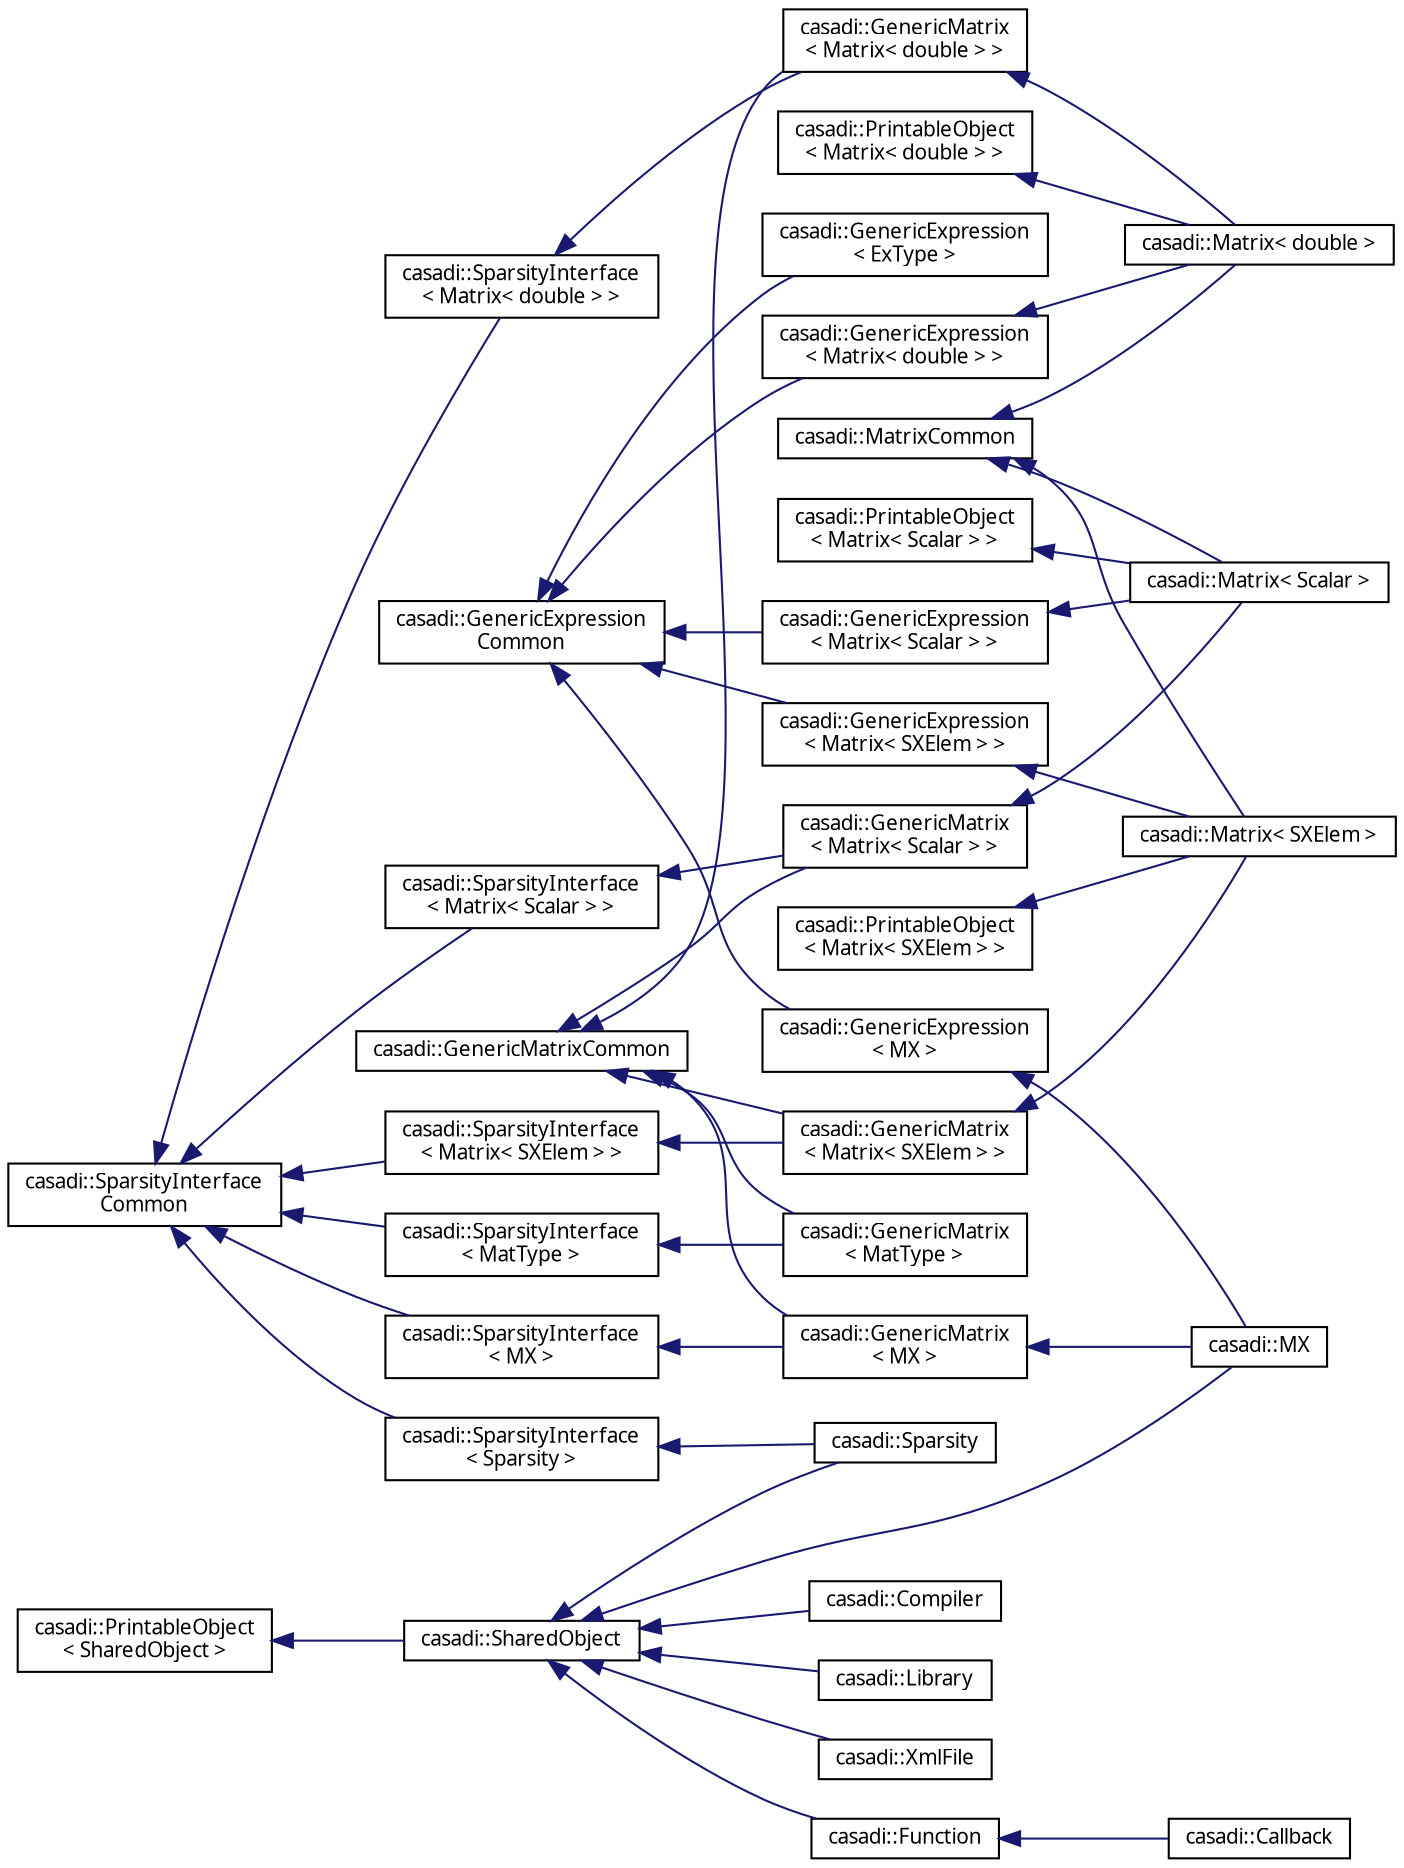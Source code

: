 digraph "Graphical Class Hierarchy"
{
  edge [fontname="FreeSans.ttf",fontsize="10",labelfontname="FreeSans.ttf",labelfontsize="10"];
  node [fontname="FreeSans.ttf",fontsize="10",shape=record];
  rankdir="LR";
  Node1 [label="casadi::GenericExpression\lCommon",height=0.2,width=0.4,color="black", fillcolor="white", style="filled",URL="$d7/dee/structcasadi_1_1GenericExpressionCommon.html",tooltip="Empty Base This class is extended in SWIG. "];
  Node1 -> Node2 [dir="back",color="midnightblue",fontsize="10",style="solid",fontname="FreeSans.ttf"];
  Node2 [label="casadi::GenericExpression\l\< ExType \>",height=0.2,width=0.4,color="black", fillcolor="white", style="filled",URL="$d1/d5c/classcasadi_1_1GenericExpression.html",tooltip="Expression interface. "];
  Node1 -> Node3 [dir="back",color="midnightblue",fontsize="10",style="solid",fontname="FreeSans.ttf"];
  Node3 [label="casadi::GenericExpression\l\< Matrix\< double \> \>",height=0.2,width=0.4,color="black", fillcolor="white", style="filled",URL="$d1/d5c/classcasadi_1_1GenericExpression.html"];
  Node3 -> Node4 [dir="back",color="midnightblue",fontsize="10",style="solid",fontname="FreeSans.ttf"];
  Node4 [label="casadi::Matrix\< double \>",height=0.2,width=0.4,color="black", fillcolor="white", style="filled",URL="$dd/df2/singletoncasadi_1_1Matrix.html"];
  Node1 -> Node5 [dir="back",color="midnightblue",fontsize="10",style="solid",fontname="FreeSans.ttf"];
  Node5 [label="casadi::GenericExpression\l\< Matrix\< Scalar \> \>",height=0.2,width=0.4,color="black", fillcolor="white", style="filled",URL="$d1/d5c/classcasadi_1_1GenericExpression.html"];
  Node5 -> Node6 [dir="back",color="midnightblue",fontsize="10",style="solid",fontname="FreeSans.ttf"];
  Node6 [label="casadi::Matrix\< Scalar \>",height=0.2,width=0.4,color="black", fillcolor="white", style="filled",URL="$dd/df2/singletoncasadi_1_1Matrix.html",tooltip="Sparse matrix class. SX and DM are specializations. "];
  Node1 -> Node7 [dir="back",color="midnightblue",fontsize="10",style="solid",fontname="FreeSans.ttf"];
  Node7 [label="casadi::GenericExpression\l\< Matrix\< SXElem \> \>",height=0.2,width=0.4,color="black", fillcolor="white", style="filled",URL="$d1/d5c/classcasadi_1_1GenericExpression.html"];
  Node7 -> Node8 [dir="back",color="midnightblue",fontsize="10",style="solid",fontname="FreeSans.ttf"];
  Node8 [label="casadi::Matrix\< SXElem \>",height=0.2,width=0.4,color="black", fillcolor="white", style="filled",URL="$dd/df2/singletoncasadi_1_1Matrix.html"];
  Node1 -> Node9 [dir="back",color="midnightblue",fontsize="10",style="solid",fontname="FreeSans.ttf"];
  Node9 [label="casadi::GenericExpression\l\< MX \>",height=0.2,width=0.4,color="black", fillcolor="white", style="filled",URL="$d1/d5c/classcasadi_1_1GenericExpression.html"];
  Node9 -> Node10 [dir="back",color="midnightblue",fontsize="10",style="solid",fontname="FreeSans.ttf"];
  Node10 [label="casadi::MX",height=0.2,width=0.4,color="black", fillcolor="white", style="filled",URL="$de/d57/classcasadi_1_1MX.html",tooltip="MX - Matrix expression. "];
  Node11 [label="casadi::GenericMatrixCommon",height=0.2,width=0.4,color="black", fillcolor="white", style="filled",URL="$dc/d32/structcasadi_1_1GenericMatrixCommon.html",tooltip="Empty Base This class is extended in SWIG. "];
  Node11 -> Node12 [dir="back",color="midnightblue",fontsize="10",style="solid",fontname="FreeSans.ttf"];
  Node12 [label="casadi::GenericMatrix\l\< MatType \>",height=0.2,width=0.4,color="black", fillcolor="white", style="filled",URL="$dc/df3/classcasadi_1_1GenericMatrix.html",tooltip="Matrix base class. "];
  Node11 -> Node13 [dir="back",color="midnightblue",fontsize="10",style="solid",fontname="FreeSans.ttf"];
  Node13 [label="casadi::GenericMatrix\l\< Matrix\< double \> \>",height=0.2,width=0.4,color="black", fillcolor="white", style="filled",URL="$dc/df3/classcasadi_1_1GenericMatrix.html"];
  Node13 -> Node4 [dir="back",color="midnightblue",fontsize="10",style="solid",fontname="FreeSans.ttf"];
  Node11 -> Node14 [dir="back",color="midnightblue",fontsize="10",style="solid",fontname="FreeSans.ttf"];
  Node14 [label="casadi::GenericMatrix\l\< Matrix\< Scalar \> \>",height=0.2,width=0.4,color="black", fillcolor="white", style="filled",URL="$dc/df3/classcasadi_1_1GenericMatrix.html"];
  Node14 -> Node6 [dir="back",color="midnightblue",fontsize="10",style="solid",fontname="FreeSans.ttf"];
  Node11 -> Node15 [dir="back",color="midnightblue",fontsize="10",style="solid",fontname="FreeSans.ttf"];
  Node15 [label="casadi::GenericMatrix\l\< Matrix\< SXElem \> \>",height=0.2,width=0.4,color="black", fillcolor="white", style="filled",URL="$dc/df3/classcasadi_1_1GenericMatrix.html"];
  Node15 -> Node8 [dir="back",color="midnightblue",fontsize="10",style="solid",fontname="FreeSans.ttf"];
  Node11 -> Node16 [dir="back",color="midnightblue",fontsize="10",style="solid",fontname="FreeSans.ttf"];
  Node16 [label="casadi::GenericMatrix\l\< MX \>",height=0.2,width=0.4,color="black", fillcolor="white", style="filled",URL="$dc/df3/classcasadi_1_1GenericMatrix.html"];
  Node16 -> Node10 [dir="back",color="midnightblue",fontsize="10",style="solid",fontname="FreeSans.ttf"];
  Node17 [label="casadi::MatrixCommon",height=0.2,width=0.4,color="black", fillcolor="white", style="filled",URL="$d3/df2/structcasadi_1_1MatrixCommon.html",tooltip="Empty Base This class is extended in SWIG. "];
  Node17 -> Node6 [dir="back",color="midnightblue",fontsize="10",style="solid",fontname="FreeSans.ttf"];
  Node17 -> Node4 [dir="back",color="midnightblue",fontsize="10",style="solid",fontname="FreeSans.ttf"];
  Node17 -> Node8 [dir="back",color="midnightblue",fontsize="10",style="solid",fontname="FreeSans.ttf"];
  Node18 [label="casadi::PrintableObject\l\< Matrix\< double \> \>",height=0.2,width=0.4,color="black", fillcolor="white", style="filled",URL="$d5/d18/classcasadi_1_1PrintableObject.html"];
  Node18 -> Node4 [dir="back",color="midnightblue",fontsize="10",style="solid",fontname="FreeSans.ttf"];
  Node19 [label="casadi::PrintableObject\l\< Matrix\< Scalar \> \>",height=0.2,width=0.4,color="black", fillcolor="white", style="filled",URL="$d5/d18/classcasadi_1_1PrintableObject.html"];
  Node19 -> Node6 [dir="back",color="midnightblue",fontsize="10",style="solid",fontname="FreeSans.ttf"];
  Node20 [label="casadi::PrintableObject\l\< Matrix\< SXElem \> \>",height=0.2,width=0.4,color="black", fillcolor="white", style="filled",URL="$d5/d18/classcasadi_1_1PrintableObject.html"];
  Node20 -> Node8 [dir="back",color="midnightblue",fontsize="10",style="solid",fontname="FreeSans.ttf"];
  Node21 [label="casadi::PrintableObject\l\< SharedObject \>",height=0.2,width=0.4,color="black", fillcolor="white", style="filled",URL="$d5/d18/classcasadi_1_1PrintableObject.html"];
  Node21 -> Node22 [dir="back",color="midnightblue",fontsize="10",style="solid",fontname="FreeSans.ttf"];
  Node22 [label="casadi::SharedObject",height=0.2,width=0.4,color="black", fillcolor="white", style="filled",URL="$d5/d4a/classcasadi_1_1SharedObject.html",tooltip="SharedObject implements a reference counting framework similar for efficient and easily-maintained me..."];
  Node22 -> Node23 [dir="back",color="midnightblue",fontsize="10",style="solid",fontname="FreeSans.ttf"];
  Node23 [label="casadi::Compiler",height=0.2,width=0.4,color="black", fillcolor="white", style="filled",URL="$d7/df2/classcasadi_1_1Compiler.html",tooltip="Compiler. "];
  Node22 -> Node24 [dir="back",color="midnightblue",fontsize="10",style="solid",fontname="FreeSans.ttf"];
  Node24 [label="casadi::Function",height=0.2,width=0.4,color="black", fillcolor="white", style="filled",URL="$da/da4/classcasadi_1_1Function.html",tooltip="General function. "];
  Node24 -> Node25 [dir="back",color="midnightblue",fontsize="10",style="solid",fontname="FreeSans.ttf"];
  Node25 [label="casadi::Callback",height=0.2,width=0.4,color="black", fillcolor="white", style="filled",URL="$d6/dac/classcasadi_1_1Callback.html",tooltip="Callback function functionality This class provides a public API to the FunctionInternal class that c..."];
  Node22 -> Node26 [dir="back",color="midnightblue",fontsize="10",style="solid",fontname="FreeSans.ttf"];
  Node26 [label="casadi::Library",height=0.2,width=0.4,color="black", fillcolor="white", style="filled",URL="$d4/df0/classcasadi_1_1Library.html",tooltip="Library, either just-in-time compiled or dynamically loaded. "];
  Node22 -> Node10 [dir="back",color="midnightblue",fontsize="10",style="solid",fontname="FreeSans.ttf"];
  Node22 -> Node27 [dir="back",color="midnightblue",fontsize="10",style="solid",fontname="FreeSans.ttf"];
  Node27 [label="casadi::Sparsity",height=0.2,width=0.4,color="black", fillcolor="white", style="filled",URL="$d5/da8/classcasadi_1_1Sparsity.html",tooltip="General sparsity class. "];
  Node22 -> Node28 [dir="back",color="midnightblue",fontsize="10",style="solid",fontname="FreeSans.ttf"];
  Node28 [label="casadi::XmlFile",height=0.2,width=0.4,color="black", fillcolor="white", style="filled",URL="$d4/d74/classcasadi_1_1XmlFile.html",tooltip="XML parser Can be used for parsing XML files into CasADi data structures. "];
  Node29 [label="casadi::SparsityInterface\lCommon",height=0.2,width=0.4,color="black", fillcolor="white", style="filled",URL="$d2/d9a/structcasadi_1_1SparsityInterfaceCommon.html",tooltip="Empty Base This class is extended in SWIG. "];
  Node29 -> Node30 [dir="back",color="midnightblue",fontsize="10",style="solid",fontname="FreeSans.ttf"];
  Node30 [label="casadi::SparsityInterface\l\< MatType \>",height=0.2,width=0.4,color="black", fillcolor="white", style="filled",URL="$dd/d6b/classcasadi_1_1SparsityInterface.html",tooltip="Sparsity interface class. "];
  Node30 -> Node12 [dir="back",color="midnightblue",fontsize="10",style="solid",fontname="FreeSans.ttf"];
  Node29 -> Node31 [dir="back",color="midnightblue",fontsize="10",style="solid",fontname="FreeSans.ttf"];
  Node31 [label="casadi::SparsityInterface\l\< Matrix\< double \> \>",height=0.2,width=0.4,color="black", fillcolor="white", style="filled",URL="$dd/d6b/classcasadi_1_1SparsityInterface.html"];
  Node31 -> Node13 [dir="back",color="midnightblue",fontsize="10",style="solid",fontname="FreeSans.ttf"];
  Node29 -> Node32 [dir="back",color="midnightblue",fontsize="10",style="solid",fontname="FreeSans.ttf"];
  Node32 [label="casadi::SparsityInterface\l\< Matrix\< Scalar \> \>",height=0.2,width=0.4,color="black", fillcolor="white", style="filled",URL="$dd/d6b/classcasadi_1_1SparsityInterface.html"];
  Node32 -> Node14 [dir="back",color="midnightblue",fontsize="10",style="solid",fontname="FreeSans.ttf"];
  Node29 -> Node33 [dir="back",color="midnightblue",fontsize="10",style="solid",fontname="FreeSans.ttf"];
  Node33 [label="casadi::SparsityInterface\l\< Matrix\< SXElem \> \>",height=0.2,width=0.4,color="black", fillcolor="white", style="filled",URL="$dd/d6b/classcasadi_1_1SparsityInterface.html"];
  Node33 -> Node15 [dir="back",color="midnightblue",fontsize="10",style="solid",fontname="FreeSans.ttf"];
  Node29 -> Node34 [dir="back",color="midnightblue",fontsize="10",style="solid",fontname="FreeSans.ttf"];
  Node34 [label="casadi::SparsityInterface\l\< MX \>",height=0.2,width=0.4,color="black", fillcolor="white", style="filled",URL="$dd/d6b/classcasadi_1_1SparsityInterface.html"];
  Node34 -> Node16 [dir="back",color="midnightblue",fontsize="10",style="solid",fontname="FreeSans.ttf"];
  Node29 -> Node35 [dir="back",color="midnightblue",fontsize="10",style="solid",fontname="FreeSans.ttf"];
  Node35 [label="casadi::SparsityInterface\l\< Sparsity \>",height=0.2,width=0.4,color="black", fillcolor="white", style="filled",URL="$dd/d6b/classcasadi_1_1SparsityInterface.html"];
  Node35 -> Node27 [dir="back",color="midnightblue",fontsize="10",style="solid",fontname="FreeSans.ttf"];
}
